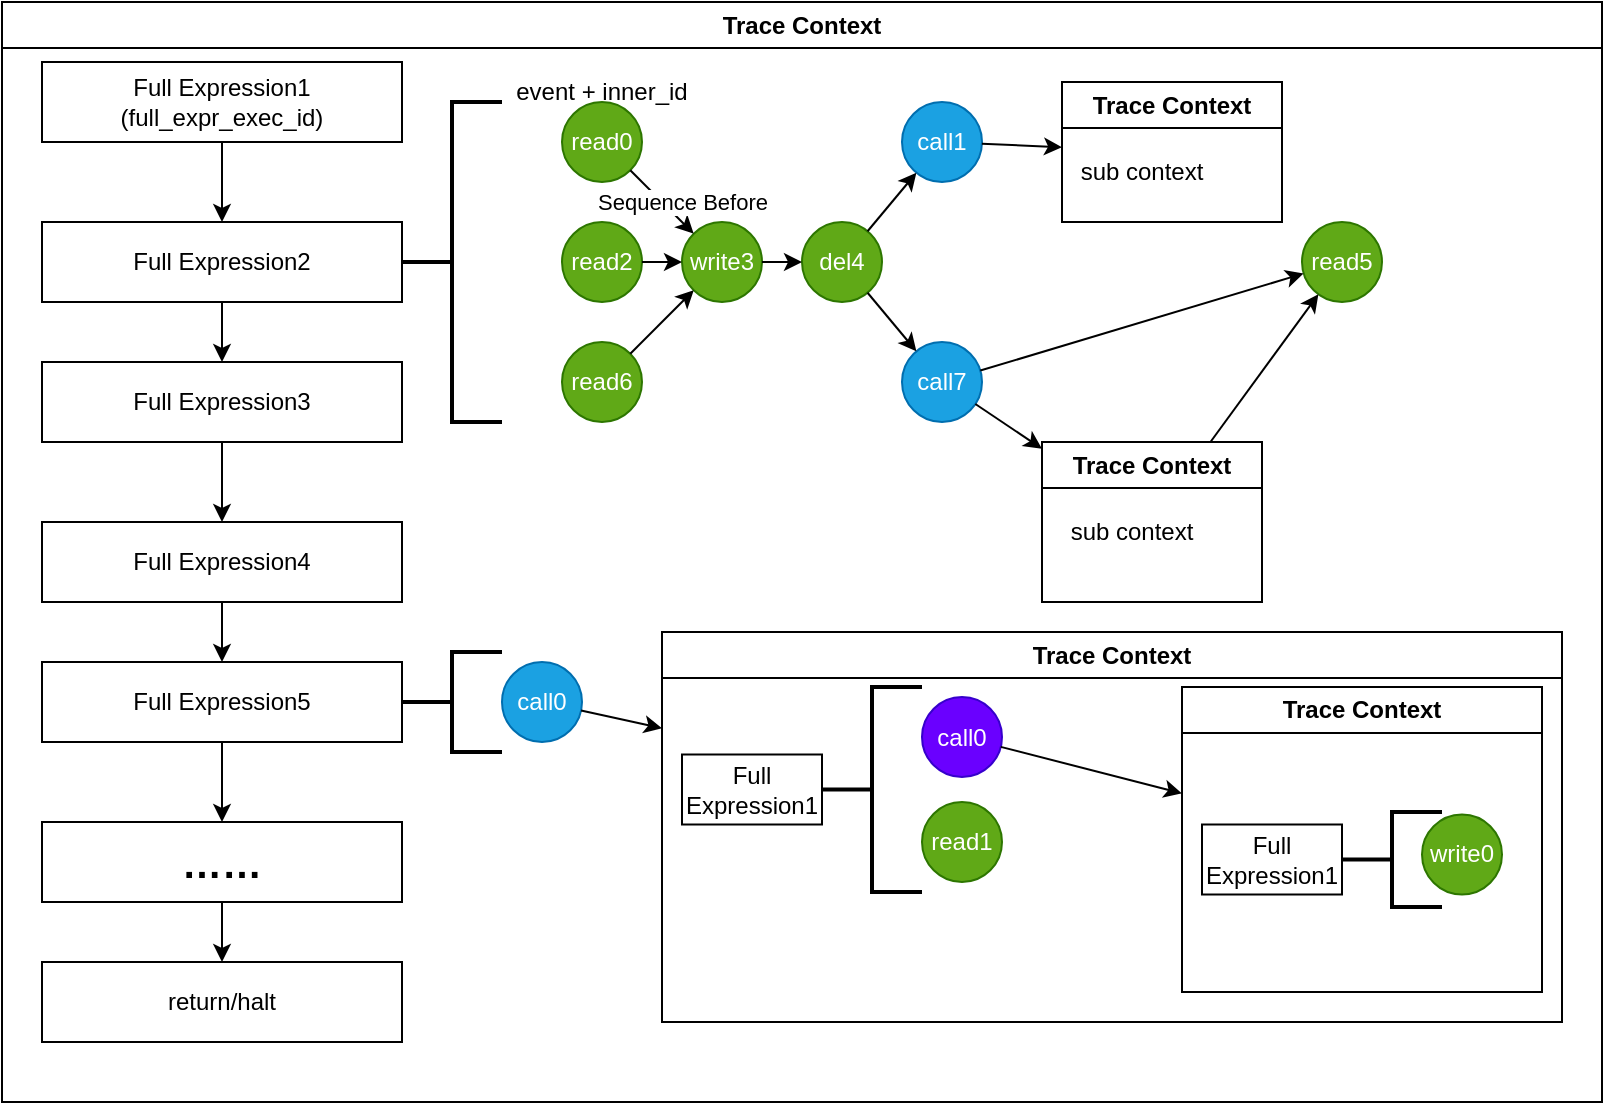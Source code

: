 <mxfile version="24.3.0" type="device">
  <diagram name="第 1 页" id="jbWlCtjvYqxMUS-hfzox">
    <mxGraphModel dx="1562" dy="833" grid="1" gridSize="10" guides="1" tooltips="1" connect="1" arrows="1" fold="1" page="1" pageScale="1" pageWidth="827" pageHeight="1169" math="0" shadow="0">
      <root>
        <mxCell id="0" />
        <mxCell id="1" parent="0" />
        <mxCell id="xEtLW32O7XSVn2Ofcqw5-30" value="Trace Context" style="swimlane;whiteSpace=wrap;html=1;" parent="1" vertex="1">
          <mxGeometry x="10" y="10" width="800" height="550" as="geometry" />
        </mxCell>
        <mxCell id="xEtLW32O7XSVn2Ofcqw5-7" style="edgeStyle=orthogonalEdgeStyle;rounded=0;orthogonalLoop=1;jettySize=auto;html=1;" parent="xEtLW32O7XSVn2Ofcqw5-30" source="xEtLW32O7XSVn2Ofcqw5-1" target="xEtLW32O7XSVn2Ofcqw5-2" edge="1">
          <mxGeometry relative="1" as="geometry" />
        </mxCell>
        <mxCell id="xEtLW32O7XSVn2Ofcqw5-1" value="Full Expression1&lt;div&gt;(full_expr_exec_id)&lt;/div&gt;" style="rounded=0;whiteSpace=wrap;html=1;" parent="xEtLW32O7XSVn2Ofcqw5-30" vertex="1">
          <mxGeometry x="20" y="30" width="180" height="40" as="geometry" />
        </mxCell>
        <mxCell id="xEtLW32O7XSVn2Ofcqw5-8" style="edgeStyle=orthogonalEdgeStyle;rounded=0;orthogonalLoop=1;jettySize=auto;html=1;" parent="xEtLW32O7XSVn2Ofcqw5-30" source="xEtLW32O7XSVn2Ofcqw5-2" target="xEtLW32O7XSVn2Ofcqw5-3" edge="1">
          <mxGeometry relative="1" as="geometry" />
        </mxCell>
        <mxCell id="xEtLW32O7XSVn2Ofcqw5-2" value="Full Expression2" style="rounded=0;whiteSpace=wrap;html=1;" parent="xEtLW32O7XSVn2Ofcqw5-30" vertex="1">
          <mxGeometry x="20" y="110" width="180" height="40" as="geometry" />
        </mxCell>
        <mxCell id="xEtLW32O7XSVn2Ofcqw5-9" style="edgeStyle=orthogonalEdgeStyle;rounded=0;orthogonalLoop=1;jettySize=auto;html=1;" parent="xEtLW32O7XSVn2Ofcqw5-30" source="xEtLW32O7XSVn2Ofcqw5-3" target="xEtLW32O7XSVn2Ofcqw5-4" edge="1">
          <mxGeometry relative="1" as="geometry" />
        </mxCell>
        <mxCell id="xEtLW32O7XSVn2Ofcqw5-3" value="Full Expression3" style="rounded=0;whiteSpace=wrap;html=1;" parent="xEtLW32O7XSVn2Ofcqw5-30" vertex="1">
          <mxGeometry x="20" y="180" width="180" height="40" as="geometry" />
        </mxCell>
        <mxCell id="xEtLW32O7XSVn2Ofcqw5-11" style="edgeStyle=orthogonalEdgeStyle;rounded=0;orthogonalLoop=1;jettySize=auto;html=1;" parent="xEtLW32O7XSVn2Ofcqw5-30" source="xEtLW32O7XSVn2Ofcqw5-4" target="xEtLW32O7XSVn2Ofcqw5-5" edge="1">
          <mxGeometry relative="1" as="geometry" />
        </mxCell>
        <mxCell id="xEtLW32O7XSVn2Ofcqw5-4" value="Full Expression4" style="rounded=0;whiteSpace=wrap;html=1;" parent="xEtLW32O7XSVn2Ofcqw5-30" vertex="1">
          <mxGeometry x="20" y="260" width="180" height="40" as="geometry" />
        </mxCell>
        <mxCell id="xEtLW32O7XSVn2Ofcqw5-12" style="edgeStyle=orthogonalEdgeStyle;rounded=0;orthogonalLoop=1;jettySize=auto;html=1;" parent="xEtLW32O7XSVn2Ofcqw5-30" source="xEtLW32O7XSVn2Ofcqw5-5" target="xEtLW32O7XSVn2Ofcqw5-6" edge="1">
          <mxGeometry relative="1" as="geometry" />
        </mxCell>
        <mxCell id="xEtLW32O7XSVn2Ofcqw5-5" value="Full Expression5" style="rounded=0;whiteSpace=wrap;html=1;" parent="xEtLW32O7XSVn2Ofcqw5-30" vertex="1">
          <mxGeometry x="20" y="330" width="180" height="40" as="geometry" />
        </mxCell>
        <mxCell id="xEtLW32O7XSVn2Ofcqw5-15" style="edgeStyle=orthogonalEdgeStyle;rounded=0;orthogonalLoop=1;jettySize=auto;html=1;" parent="xEtLW32O7XSVn2Ofcqw5-30" source="xEtLW32O7XSVn2Ofcqw5-6" target="xEtLW32O7XSVn2Ofcqw5-14" edge="1">
          <mxGeometry relative="1" as="geometry" />
        </mxCell>
        <mxCell id="xEtLW32O7XSVn2Ofcqw5-6" value="&lt;b&gt;&lt;font style=&quot;font-size: 20px;&quot;&gt;……&lt;/font&gt;&lt;/b&gt;" style="rounded=0;whiteSpace=wrap;html=1;" parent="xEtLW32O7XSVn2Ofcqw5-30" vertex="1">
          <mxGeometry x="20" y="410" width="180" height="40" as="geometry" />
        </mxCell>
        <mxCell id="xEtLW32O7XSVn2Ofcqw5-14" value="return/halt" style="rounded=0;whiteSpace=wrap;html=1;" parent="xEtLW32O7XSVn2Ofcqw5-30" vertex="1">
          <mxGeometry x="20" y="480" width="180" height="40" as="geometry" />
        </mxCell>
        <mxCell id="xEtLW32O7XSVn2Ofcqw5-16" value="" style="strokeWidth=2;html=1;shape=mxgraph.flowchart.annotation_2;align=left;labelPosition=right;pointerEvents=1;" parent="xEtLW32O7XSVn2Ofcqw5-30" vertex="1">
          <mxGeometry x="200" y="50" width="50" height="160" as="geometry" />
        </mxCell>
        <mxCell id="xEtLW32O7XSVn2Ofcqw5-17" value="read0" style="ellipse;whiteSpace=wrap;html=1;aspect=fixed;fillColor=#60a917;strokeColor=#2D7600;fontColor=#ffffff;" parent="xEtLW32O7XSVn2Ofcqw5-30" vertex="1">
          <mxGeometry x="280" y="50" width="40" height="40" as="geometry" />
        </mxCell>
        <mxCell id="xEtLW32O7XSVn2Ofcqw5-20" value="call1" style="ellipse;whiteSpace=wrap;html=1;aspect=fixed;fillColor=#1ba1e2;fontColor=#ffffff;strokeColor=#006EAF;" parent="xEtLW32O7XSVn2Ofcqw5-30" vertex="1">
          <mxGeometry x="450" y="50" width="40" height="40" as="geometry" />
        </mxCell>
        <mxCell id="xEtLW32O7XSVn2Ofcqw5-21" value="del4" style="ellipse;whiteSpace=wrap;html=1;aspect=fixed;fillColor=#60a917;strokeColor=#2D7600;fontColor=#ffffff;" parent="xEtLW32O7XSVn2Ofcqw5-30" vertex="1">
          <mxGeometry x="400" y="110" width="40" height="40" as="geometry" />
        </mxCell>
        <mxCell id="xEtLW32O7XSVn2Ofcqw5-23" value="read2" style="ellipse;whiteSpace=wrap;html=1;aspect=fixed;fillColor=#60a917;strokeColor=#2D7600;fontColor=#ffffff;" parent="xEtLW32O7XSVn2Ofcqw5-30" vertex="1">
          <mxGeometry x="280" y="110" width="40" height="40" as="geometry" />
        </mxCell>
        <mxCell id="xEtLW32O7XSVn2Ofcqw5-24" value="read6" style="ellipse;whiteSpace=wrap;html=1;aspect=fixed;fillColor=#60a917;strokeColor=#2D7600;fontColor=#ffffff;" parent="xEtLW32O7XSVn2Ofcqw5-30" vertex="1">
          <mxGeometry x="280" y="170" width="40" height="40" as="geometry" />
        </mxCell>
        <mxCell id="xEtLW32O7XSVn2Ofcqw5-25" value="write3" style="ellipse;whiteSpace=wrap;html=1;aspect=fixed;fillColor=#60a917;strokeColor=#2D7600;fontColor=#ffffff;" parent="xEtLW32O7XSVn2Ofcqw5-30" vertex="1">
          <mxGeometry x="340" y="110" width="40" height="40" as="geometry" />
        </mxCell>
        <mxCell id="xEtLW32O7XSVn2Ofcqw5-27" value="call7" style="ellipse;whiteSpace=wrap;html=1;aspect=fixed;fillColor=#1ba1e2;fontColor=#ffffff;strokeColor=#006EAF;" parent="xEtLW32O7XSVn2Ofcqw5-30" vertex="1">
          <mxGeometry x="450" y="170" width="40" height="40" as="geometry" />
        </mxCell>
        <mxCell id="xEtLW32O7XSVn2Ofcqw5-31" value="" style="endArrow=classic;html=1;rounded=0;" parent="xEtLW32O7XSVn2Ofcqw5-30" source="xEtLW32O7XSVn2Ofcqw5-17" target="xEtLW32O7XSVn2Ofcqw5-25" edge="1">
          <mxGeometry width="50" height="50" relative="1" as="geometry">
            <mxPoint x="380" y="300" as="sourcePoint" />
            <mxPoint x="430" y="250" as="targetPoint" />
          </mxGeometry>
        </mxCell>
        <mxCell id="BuQnypfVv4W7Jceqz39m-23" value="Sequence Before" style="edgeLabel;html=1;align=center;verticalAlign=middle;resizable=0;points=[];" parent="xEtLW32O7XSVn2Ofcqw5-31" vertex="1" connectable="0">
          <mxGeometry x="-0.29" y="-1" relative="1" as="geometry">
            <mxPoint x="15" y="4" as="offset" />
          </mxGeometry>
        </mxCell>
        <mxCell id="xEtLW32O7XSVn2Ofcqw5-32" value="" style="endArrow=classic;html=1;rounded=0;" parent="xEtLW32O7XSVn2Ofcqw5-30" source="xEtLW32O7XSVn2Ofcqw5-23" target="xEtLW32O7XSVn2Ofcqw5-25" edge="1">
          <mxGeometry width="50" height="50" relative="1" as="geometry">
            <mxPoint x="324" y="94" as="sourcePoint" />
            <mxPoint x="356" y="126" as="targetPoint" />
          </mxGeometry>
        </mxCell>
        <mxCell id="xEtLW32O7XSVn2Ofcqw5-33" value="" style="endArrow=classic;html=1;rounded=0;" parent="xEtLW32O7XSVn2Ofcqw5-30" source="xEtLW32O7XSVn2Ofcqw5-24" target="xEtLW32O7XSVn2Ofcqw5-25" edge="1">
          <mxGeometry width="50" height="50" relative="1" as="geometry">
            <mxPoint x="324" y="94" as="sourcePoint" />
            <mxPoint x="356" y="126" as="targetPoint" />
          </mxGeometry>
        </mxCell>
        <mxCell id="xEtLW32O7XSVn2Ofcqw5-34" value="" style="endArrow=classic;html=1;rounded=0;" parent="xEtLW32O7XSVn2Ofcqw5-30" source="xEtLW32O7XSVn2Ofcqw5-25" target="xEtLW32O7XSVn2Ofcqw5-21" edge="1">
          <mxGeometry width="50" height="50" relative="1" as="geometry">
            <mxPoint x="330" y="140" as="sourcePoint" />
            <mxPoint x="350" y="140" as="targetPoint" />
          </mxGeometry>
        </mxCell>
        <mxCell id="xEtLW32O7XSVn2Ofcqw5-35" value="" style="endArrow=classic;html=1;rounded=0;" parent="xEtLW32O7XSVn2Ofcqw5-30" source="xEtLW32O7XSVn2Ofcqw5-21" target="xEtLW32O7XSVn2Ofcqw5-20" edge="1">
          <mxGeometry width="50" height="50" relative="1" as="geometry">
            <mxPoint x="324" y="186" as="sourcePoint" />
            <mxPoint x="356" y="154" as="targetPoint" />
          </mxGeometry>
        </mxCell>
        <mxCell id="xEtLW32O7XSVn2Ofcqw5-36" value="" style="endArrow=classic;html=1;rounded=0;" parent="xEtLW32O7XSVn2Ofcqw5-30" source="xEtLW32O7XSVn2Ofcqw5-21" target="xEtLW32O7XSVn2Ofcqw5-27" edge="1">
          <mxGeometry width="50" height="50" relative="1" as="geometry">
            <mxPoint x="324" y="186" as="sourcePoint" />
            <mxPoint x="356" y="154" as="targetPoint" />
          </mxGeometry>
        </mxCell>
        <mxCell id="xEtLW32O7XSVn2Ofcqw5-37" value="Trace Context" style="swimlane;whiteSpace=wrap;html=1;startSize=23;" parent="xEtLW32O7XSVn2Ofcqw5-30" vertex="1">
          <mxGeometry x="530" y="40" width="110" height="70" as="geometry" />
        </mxCell>
        <mxCell id="xEtLW32O7XSVn2Ofcqw5-38" value="sub context" style="text;html=1;align=center;verticalAlign=middle;whiteSpace=wrap;rounded=0;" parent="xEtLW32O7XSVn2Ofcqw5-37" vertex="1">
          <mxGeometry y="30" width="80" height="30" as="geometry" />
        </mxCell>
        <mxCell id="xEtLW32O7XSVn2Ofcqw5-39" value="Trace Context" style="swimlane;whiteSpace=wrap;html=1;startSize=23;" parent="xEtLW32O7XSVn2Ofcqw5-30" vertex="1">
          <mxGeometry x="520" y="220" width="110" height="80" as="geometry" />
        </mxCell>
        <mxCell id="xEtLW32O7XSVn2Ofcqw5-40" value="sub context" style="text;html=1;align=center;verticalAlign=middle;whiteSpace=wrap;rounded=0;" parent="xEtLW32O7XSVn2Ofcqw5-39" vertex="1">
          <mxGeometry x="5" y="30" width="80" height="30" as="geometry" />
        </mxCell>
        <mxCell id="xEtLW32O7XSVn2Ofcqw5-41" value="" style="endArrow=classic;html=1;rounded=0;" parent="xEtLW32O7XSVn2Ofcqw5-30" source="xEtLW32O7XSVn2Ofcqw5-20" target="xEtLW32O7XSVn2Ofcqw5-37" edge="1">
          <mxGeometry width="50" height="50" relative="1" as="geometry">
            <mxPoint x="443" y="125" as="sourcePoint" />
            <mxPoint x="467" y="95" as="targetPoint" />
          </mxGeometry>
        </mxCell>
        <mxCell id="xEtLW32O7XSVn2Ofcqw5-43" value="" style="endArrow=classic;html=1;rounded=0;" parent="xEtLW32O7XSVn2Ofcqw5-30" source="xEtLW32O7XSVn2Ofcqw5-27" target="xEtLW32O7XSVn2Ofcqw5-39" edge="1">
          <mxGeometry width="50" height="50" relative="1" as="geometry">
            <mxPoint x="500" y="82" as="sourcePoint" />
            <mxPoint x="540" y="85" as="targetPoint" />
          </mxGeometry>
        </mxCell>
        <mxCell id="xEtLW32O7XSVn2Ofcqw5-44" value="read5" style="ellipse;whiteSpace=wrap;html=1;aspect=fixed;fillColor=#60a917;strokeColor=#2D7600;fontColor=#ffffff;" parent="xEtLW32O7XSVn2Ofcqw5-30" vertex="1">
          <mxGeometry x="650" y="110" width="40" height="40" as="geometry" />
        </mxCell>
        <mxCell id="xEtLW32O7XSVn2Ofcqw5-45" value="" style="endArrow=classic;html=1;rounded=0;" parent="xEtLW32O7XSVn2Ofcqw5-30" source="xEtLW32O7XSVn2Ofcqw5-27" target="xEtLW32O7XSVn2Ofcqw5-44" edge="1">
          <mxGeometry width="50" height="50" relative="1" as="geometry">
            <mxPoint x="443" y="155" as="sourcePoint" />
            <mxPoint x="467" y="185" as="targetPoint" />
          </mxGeometry>
        </mxCell>
        <mxCell id="xEtLW32O7XSVn2Ofcqw5-46" value="" style="endArrow=classic;html=1;rounded=0;" parent="xEtLW32O7XSVn2Ofcqw5-30" source="xEtLW32O7XSVn2Ofcqw5-39" target="xEtLW32O7XSVn2Ofcqw5-44" edge="1">
          <mxGeometry width="50" height="50" relative="1" as="geometry">
            <mxPoint x="380" y="300" as="sourcePoint" />
            <mxPoint x="430" y="250" as="targetPoint" />
          </mxGeometry>
        </mxCell>
        <mxCell id="BuQnypfVv4W7Jceqz39m-1" value="" style="strokeWidth=2;html=1;shape=mxgraph.flowchart.annotation_2;align=left;labelPosition=right;pointerEvents=1;" parent="xEtLW32O7XSVn2Ofcqw5-30" vertex="1">
          <mxGeometry x="200" y="325" width="50" height="50" as="geometry" />
        </mxCell>
        <mxCell id="BuQnypfVv4W7Jceqz39m-9" value="call0" style="ellipse;whiteSpace=wrap;html=1;aspect=fixed;fillColor=#1ba1e2;fontColor=#ffffff;strokeColor=#006EAF;" parent="xEtLW32O7XSVn2Ofcqw5-30" vertex="1">
          <mxGeometry x="250" y="330" width="40" height="40" as="geometry" />
        </mxCell>
        <mxCell id="BuQnypfVv4W7Jceqz39m-10" value="Trace Context" style="swimlane;whiteSpace=wrap;html=1;startSize=23;" parent="xEtLW32O7XSVn2Ofcqw5-30" vertex="1">
          <mxGeometry x="330" y="315" width="450" height="195" as="geometry" />
        </mxCell>
        <mxCell id="BuQnypfVv4W7Jceqz39m-13" value="Full Expression1" style="rounded=0;whiteSpace=wrap;html=1;" parent="BuQnypfVv4W7Jceqz39m-10" vertex="1">
          <mxGeometry x="10" y="61.25" width="70" height="35" as="geometry" />
        </mxCell>
        <mxCell id="BuQnypfVv4W7Jceqz39m-14" value="" style="strokeWidth=2;html=1;shape=mxgraph.flowchart.annotation_2;align=left;labelPosition=right;pointerEvents=1;" parent="BuQnypfVv4W7Jceqz39m-10" vertex="1">
          <mxGeometry x="80" y="27.5" width="50" height="102.5" as="geometry" />
        </mxCell>
        <mxCell id="BuQnypfVv4W7Jceqz39m-15" value="call0" style="ellipse;whiteSpace=wrap;html=1;aspect=fixed;fillColor=#6a00ff;fontColor=#ffffff;strokeColor=#3700CC;" parent="BuQnypfVv4W7Jceqz39m-10" vertex="1">
          <mxGeometry x="130" y="32.5" width="40" height="40" as="geometry" />
        </mxCell>
        <mxCell id="BuQnypfVv4W7Jceqz39m-16" value="read1" style="ellipse;whiteSpace=wrap;html=1;aspect=fixed;fillColor=#60a917;fontColor=#ffffff;strokeColor=#2D7600;" parent="BuQnypfVv4W7Jceqz39m-10" vertex="1">
          <mxGeometry x="130" y="85" width="40" height="40" as="geometry" />
        </mxCell>
        <mxCell id="BuQnypfVv4W7Jceqz39m-17" value="Trace Context" style="swimlane;whiteSpace=wrap;html=1;startSize=23;" parent="BuQnypfVv4W7Jceqz39m-10" vertex="1">
          <mxGeometry x="260" y="27.5" width="180" height="152.5" as="geometry" />
        </mxCell>
        <mxCell id="BuQnypfVv4W7Jceqz39m-24" value="Full Expression1" style="rounded=0;whiteSpace=wrap;html=1;" parent="BuQnypfVv4W7Jceqz39m-17" vertex="1">
          <mxGeometry x="10" y="68.75" width="70" height="35" as="geometry" />
        </mxCell>
        <mxCell id="BuQnypfVv4W7Jceqz39m-25" value="" style="strokeWidth=2;html=1;shape=mxgraph.flowchart.annotation_2;align=left;labelPosition=right;pointerEvents=1;" parent="BuQnypfVv4W7Jceqz39m-17" vertex="1">
          <mxGeometry x="80" y="62.5" width="50" height="47.5" as="geometry" />
        </mxCell>
        <mxCell id="BuQnypfVv4W7Jceqz39m-27" value="write0" style="ellipse;whiteSpace=wrap;html=1;aspect=fixed;fillColor=#60a917;fontColor=#ffffff;strokeColor=#2D7600;" parent="BuQnypfVv4W7Jceqz39m-17" vertex="1">
          <mxGeometry x="120" y="63.75" width="40" height="40" as="geometry" />
        </mxCell>
        <mxCell id="BuQnypfVv4W7Jceqz39m-21" value="" style="endArrow=classic;html=1;rounded=0;" parent="BuQnypfVv4W7Jceqz39m-10" source="BuQnypfVv4W7Jceqz39m-15" target="BuQnypfVv4W7Jceqz39m-17" edge="1">
          <mxGeometry width="50" height="50" relative="1" as="geometry">
            <mxPoint x="169" y="-121" as="sourcePoint" />
            <mxPoint x="331" y="-169" as="targetPoint" />
          </mxGeometry>
        </mxCell>
        <mxCell id="BuQnypfVv4W7Jceqz39m-12" value="" style="endArrow=classic;html=1;rounded=0;" parent="xEtLW32O7XSVn2Ofcqw5-30" source="BuQnypfVv4W7Jceqz39m-9" target="BuQnypfVv4W7Jceqz39m-10" edge="1">
          <mxGeometry width="50" height="50" relative="1" as="geometry">
            <mxPoint x="324" y="186" as="sourcePoint" />
            <mxPoint x="356" y="154" as="targetPoint" />
          </mxGeometry>
        </mxCell>
        <mxCell id="nJjZ6P_NoecyPgkFW21r-2" value="event + inner_id" style="text;html=1;align=center;verticalAlign=middle;whiteSpace=wrap;rounded=0;" vertex="1" parent="xEtLW32O7XSVn2Ofcqw5-30">
          <mxGeometry x="240" y="30" width="120" height="30" as="geometry" />
        </mxCell>
      </root>
    </mxGraphModel>
  </diagram>
</mxfile>
